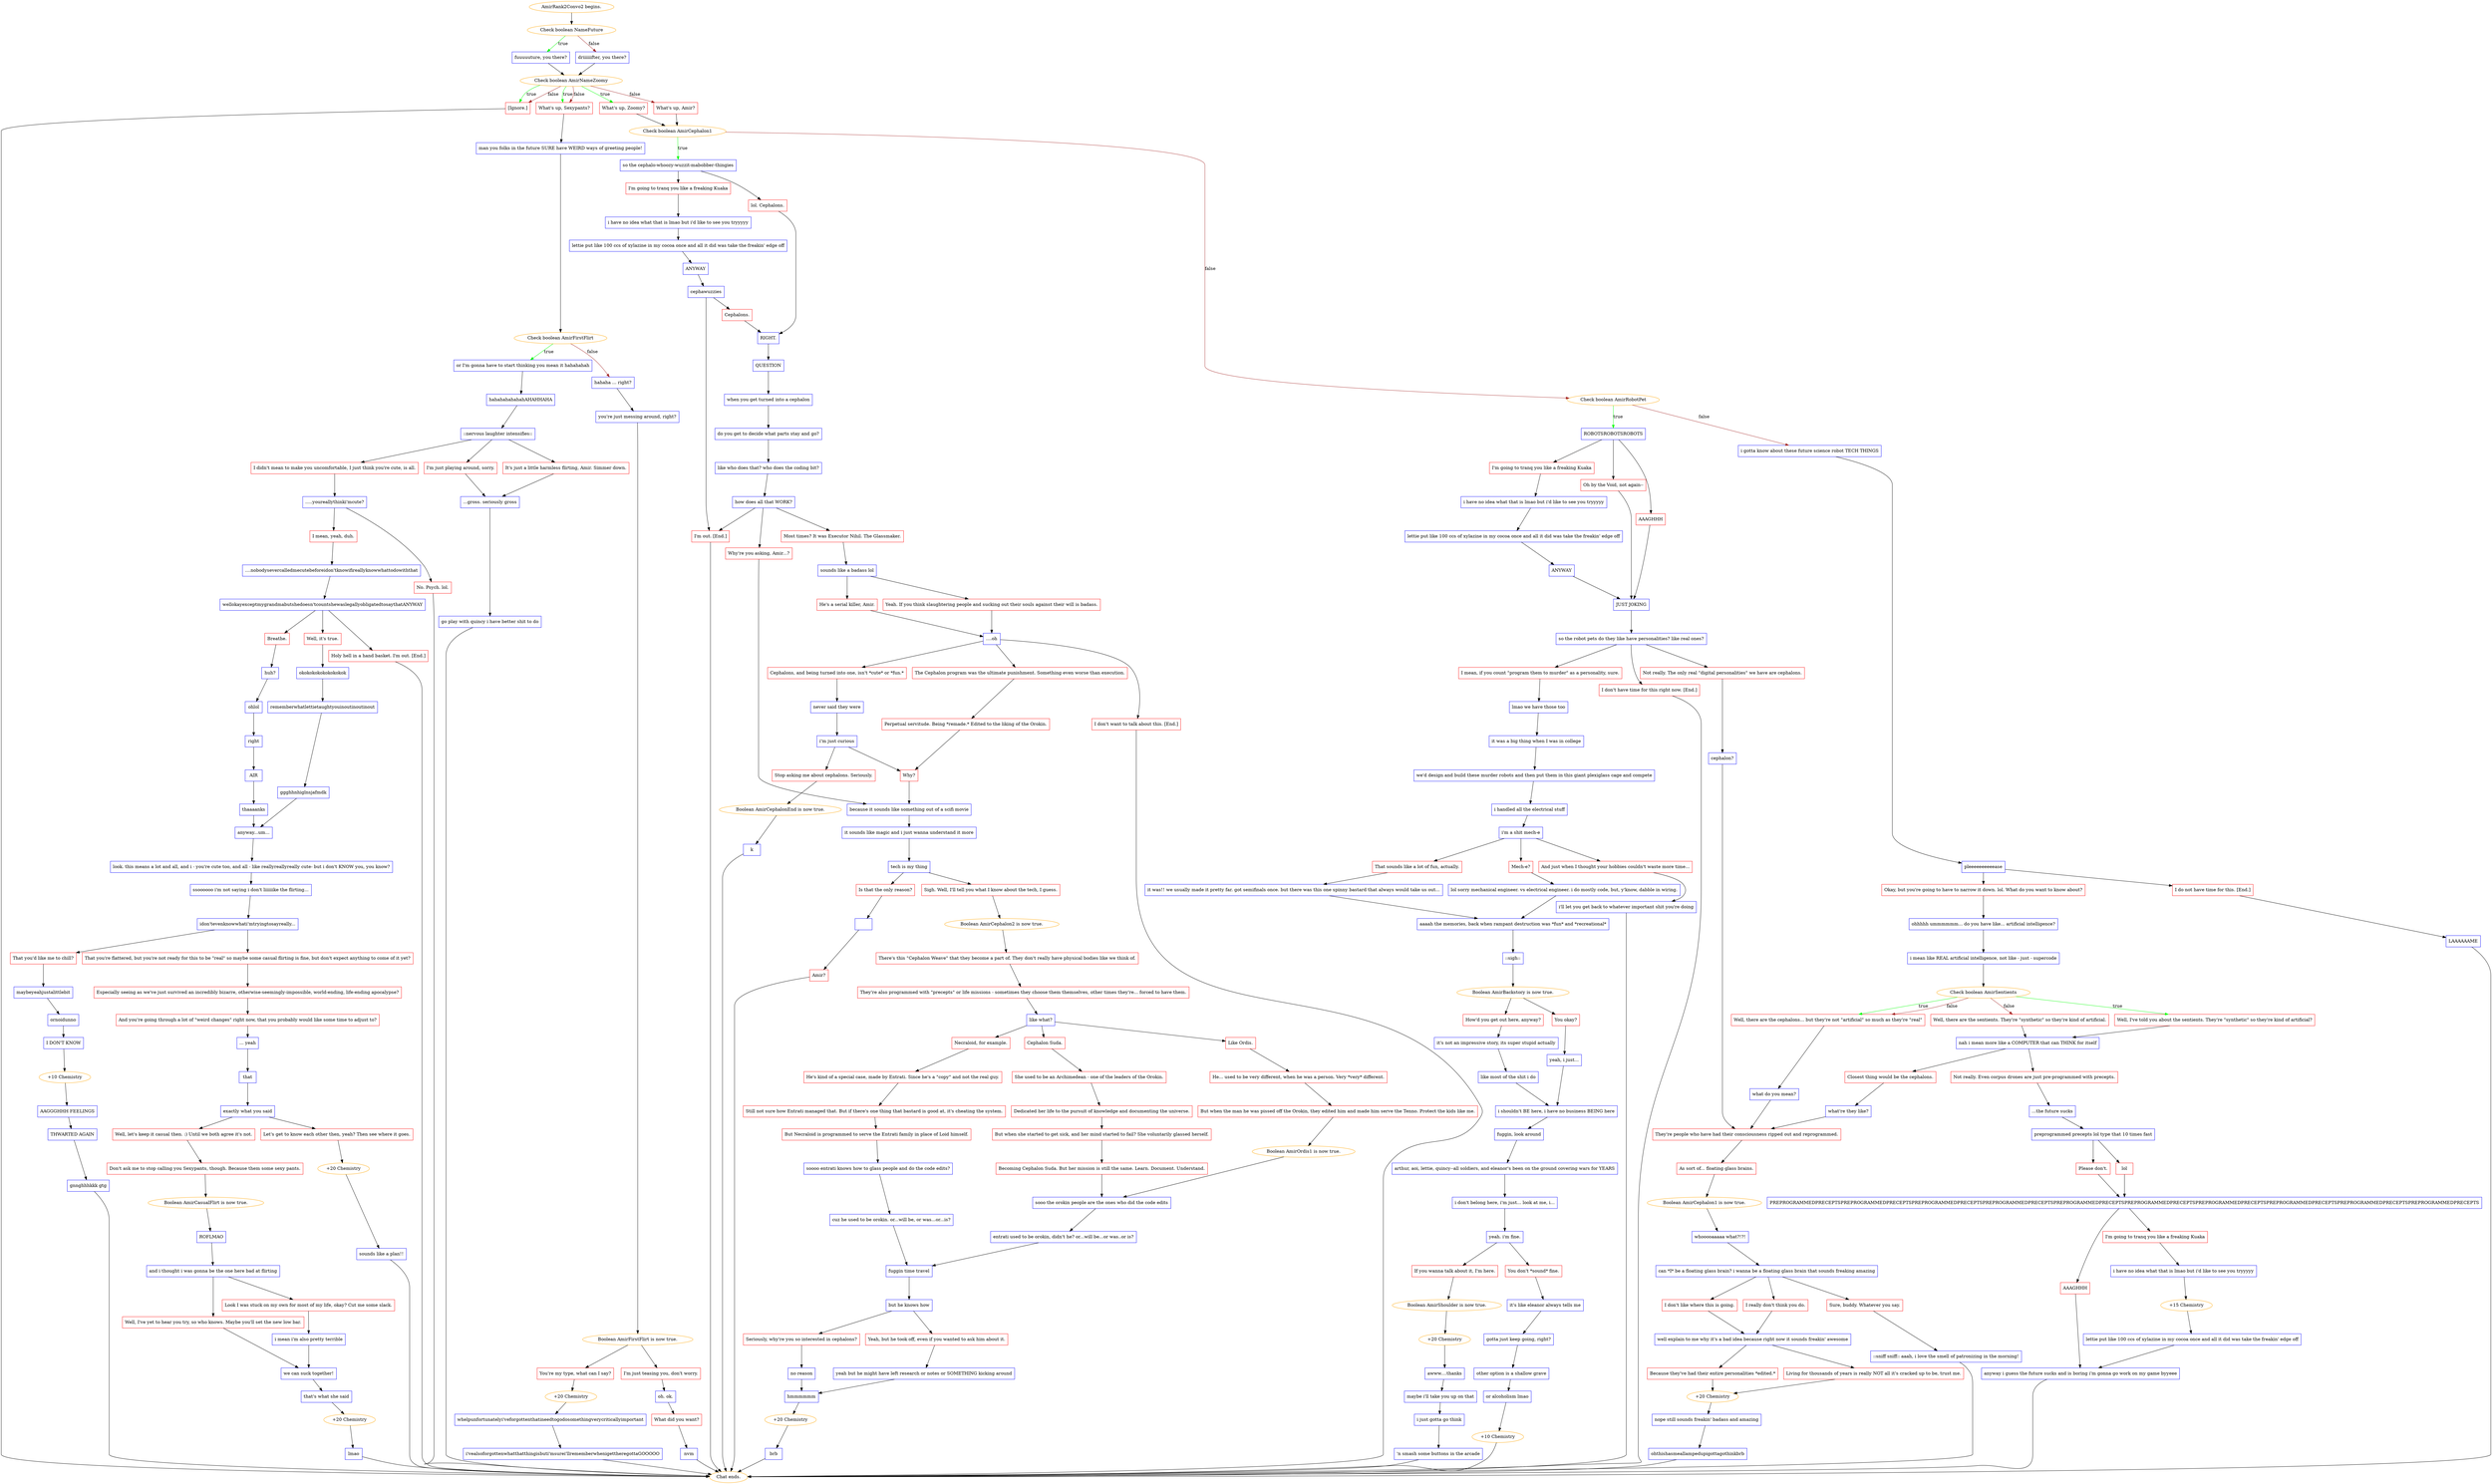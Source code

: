 digraph {
	"AmirRank2Convo2 begins." [color=orange];
		"AmirRank2Convo2 begins." -> j1555648941;
	j1555648941 [label="Check boolean NameFuture",color=orange];
		j1555648941 -> j902447445 [label=true,color=green];
		j1555648941 -> j4025547119 [label=false,color=brown];
	j902447445 [label="fuuuuuture, you there?",shape=box,color=blue];
		j902447445 -> j3096240527;
	j4025547119 [label="driiiiiifter, you there?",shape=box,color=blue];
		j4025547119 -> j3096240527;
	j3096240527 [label="Check boolean AmirNameZoomy",color=orange];
		j3096240527 -> j3426972941 [label=true,color=green];
		j3096240527 -> j81616059 [label=true,color=green];
		j3096240527 -> j1219931307 [label=true,color=green];
		j3096240527 -> j3426972941 [label=false,color=brown];
		j3096240527 -> j81616059 [label=false,color=brown];
		j3096240527 -> j2474767594 [label=false,color=brown];
	j3426972941 [label="[Ignore.]",shape=box,color=red];
		j3426972941 -> "Chat ends.";
	j81616059 [label="What's up, Sexypants?",shape=box,color=red];
		j81616059 -> j635761752;
	j1219931307 [label="What's up, Zoomy?",shape=box,color=red];
		j1219931307 -> j87647369;
	j2474767594 [label="What's up, Amir?",shape=box,color=red];
		j2474767594 -> j87647369;
	"Chat ends." [color=orange];
	j635761752 [label="man you folks in the future SURE have WEIRD ways of greeting people!",shape=box,color=blue];
		j635761752 -> j1575820688;
	j87647369 [label="Check boolean AmirCephalon1",color=orange];
		j87647369 -> j2247572214 [label=true,color=green];
		j87647369 -> j1377197533 [label=false,color=brown];
	j1575820688 [label="Check boolean AmirFirstFlirt",color=orange];
		j1575820688 -> j2492967750 [label=true,color=green];
		j1575820688 -> j2180513813 [label=false,color=brown];
	j2247572214 [label="so the cephalo-whoozy-wuzzit-mabobber-thingies",shape=box,color=blue];
		j2247572214 -> j3242068333;
		j2247572214 -> j1774511241;
	j1377197533 [label="Check boolean AmirRobotPet",color=orange];
		j1377197533 -> j2384250150 [label=true,color=green];
		j1377197533 -> j2008681410 [label=false,color=brown];
	j2492967750 [label="or I'm gonna have to start thinking you mean it hahahahah",shape=box,color=blue];
		j2492967750 -> j353390678;
	j2180513813 [label="hahaha ... right?",shape=box,color=blue];
		j2180513813 -> j1732299749;
	j3242068333 [label="lol. Cephalons.",shape=box,color=red];
		j3242068333 -> j2823376309;
	j1774511241 [label="I'm going to tranq you like a freaking Kuaka",shape=box,color=red];
		j1774511241 -> j1663313160;
	j2384250150 [label="ROBOTSROBOTSROBOTS",shape=box,color=blue];
		j2384250150 -> j1732125497;
		j2384250150 -> j2921246713;
		j2384250150 -> j29035981;
	j2008681410 [label="i gotta know about these future science robot TECH THINGS",shape=box,color=blue];
		j2008681410 -> j2501165129;
	j353390678 [label="hahahahahahahAHAHHAHA",shape=box,color=blue];
		j353390678 -> j116999192;
	j1732299749 [label="you're just messing around, right?",shape=box,color=blue];
		j1732299749 -> j1496595557;
	j2823376309 [label="RIGHT.",shape=box,color=blue];
		j2823376309 -> j4220268199;
	j1663313160 [label="i have no idea what that is lmao but i'd like to see you tryyyyy",shape=box,color=blue];
		j1663313160 -> j3984611591;
	j1732125497 [label="Oh by the Void, not again--",shape=box,color=red];
		j1732125497 -> j3437096347;
	j2921246713 [label="AAAGHHH",shape=box,color=red];
		j2921246713 -> j3437096347;
	j29035981 [label="I'm going to tranq you like a freaking Kuaka",shape=box,color=red];
		j29035981 -> j3505091882;
	j2501165129 [label="pleeeeeeeeeease",shape=box,color=blue];
		j2501165129 -> j563615913;
		j2501165129 -> j2332756976;
	j116999192 [label="::nervous laughter intensifies::",shape=box,color=blue];
		j116999192 -> j2349501847;
		j116999192 -> j3067341522;
		j116999192 -> j1884809784;
	j1496595557 [label="Boolean AmirFirstFlirt is now true.",color=orange];
		j1496595557 -> j1560742663;
		j1496595557 -> j3136974817;
	j4220268199 [label="QUESTION",shape=box,color=blue];
		j4220268199 -> j612809504;
	j3984611591 [label="lettie put like 100 ccs of xylazine in my cocoa once and all it did was take the freakin' edge off",shape=box,color=blue];
		j3984611591 -> j4230271546;
	j3437096347 [label="JUST JOKING",shape=box,color=blue];
		j3437096347 -> j4134060036;
	j3505091882 [label="i have no idea what that is lmao but i'd like to see you tryyyyy",shape=box,color=blue];
		j3505091882 -> j849708635;
	j563615913 [label="I do not have time for this. [End.]",shape=box,color=red];
		j563615913 -> j4141764389;
	j2332756976 [label="Okay, but you're going to have to narrow it down. lol. What do you want to know about?",shape=box,color=red];
		j2332756976 -> j388477182;
	j2349501847 [label="I didn't mean to make you uncomfortable, I just think you're cute, is all.",shape=box,color=red];
		j2349501847 -> j2473998215;
	j3067341522 [label="I'm just playing around, sorry.",shape=box,color=red];
		j3067341522 -> j2333304468;
	j1884809784 [label="It's just a little harmless flirting, Amir. Simmer down.",shape=box,color=red];
		j1884809784 -> j2333304468;
	j1560742663 [label="You're my type, what can I say?",shape=box,color=red];
		j1560742663 -> j1804332586;
	j3136974817 [label="I'm just teasing you, don't worry.",shape=box,color=red];
		j3136974817 -> j2690929033;
	j612809504 [label="when you get turned into a cephalon",shape=box,color=blue];
		j612809504 -> j2045024909;
	j4230271546 [label="ANYWAY",shape=box,color=blue];
		j4230271546 -> j104490292;
	j4134060036 [label="so the robot pets do they like have personalities? like real ones?",shape=box,color=blue];
		j4134060036 -> j2769242352;
		j4134060036 -> j1265254073;
		j4134060036 -> j1380341018;
	j849708635 [label="lettie put like 100 ccs of xylazine in my cocoa once and all it did was take the freakin' edge off",shape=box,color=blue];
		j849708635 -> j354334060;
	j4141764389 [label="LAAAAAAME",shape=box,color=blue];
		j4141764389 -> "Chat ends.";
	j388477182 [label="ohhhhh ummmmmm... do you have like... artificial intelligence?",shape=box,color=blue];
		j388477182 -> j1794351021;
	j2473998215 [label=".....youreallythinki'mcute?",shape=box,color=blue];
		j2473998215 -> j1547910231;
		j2473998215 -> j1797498906;
	j2333304468 [label="...gross. seriously gross",shape=box,color=blue];
		j2333304468 -> j3507420528;
	j1804332586 [label="+20 Chemistry",color=orange];
		j1804332586 -> j1925682466;
	j2690929033 [label="oh. ok.",shape=box,color=blue];
		j2690929033 -> j3305245239;
	j2045024909 [label="do you get to decide what parts stay and go?",shape=box,color=blue];
		j2045024909 -> j154345401;
	j104490292 [label="cephawuzzies",shape=box,color=blue];
		j104490292 -> j3790782829;
		j104490292 -> j1422271777;
	j2769242352 [label="Not really. The only real \"digital personalities\" we have are cephalons.",shape=box,color=red];
		j2769242352 -> j242417200;
	j1265254073 [label="I mean, if you count \"program them to murder\" as a personality, sure.",shape=box,color=red];
		j1265254073 -> j1344651943;
	j1380341018 [label="I don't have time for this right now. [End.]",shape=box,color=red];
		j1380341018 -> "Chat ends.";
	j354334060 [label="ANYWAY",shape=box,color=blue];
		j354334060 -> j3437096347;
	j1794351021 [label="i mean like REAL artificial intelligence, not like - just - supercode",shape=box,color=blue];
		j1794351021 -> j3361290284;
	j1547910231 [label="I mean, yeah, duh.",shape=box,color=red];
		j1547910231 -> j1688007932;
	j1797498906 [label="No. Psych. lol.",shape=box,color=red];
		j1797498906 -> "Chat ends.";
	j3507420528 [label="go play with quincy i have better shit to do",shape=box,color=blue];
		j3507420528 -> "Chat ends.";
	j1925682466 [label="whelpunfortunatelyi'veforgottenthatineedtogodosomethingverycriticallyimportant",shape=box,color=blue];
		j1925682466 -> j706639912;
	j3305245239 [label="What did you want?",shape=box,color=red];
		j3305245239 -> j2431496854;
	j154345401 [label="like who does that? who does the coding bit?",shape=box,color=blue];
		j154345401 -> j133357840;
	j3790782829 [label="Cephalons.",shape=box,color=red];
		j3790782829 -> j2823376309;
	j1422271777 [label="I'm out. [End.]",shape=box,color=red];
		j1422271777 -> "Chat ends.";
	j242417200 [label="cephalon?",shape=box,color=blue];
		j242417200 -> j787236467;
	j1344651943 [label="lmao we have those too",shape=box,color=blue];
		j1344651943 -> j1127121439;
	j3361290284 [label="Check boolean AmirSentients",color=orange];
		j3361290284 -> j303836110 [label=true,color=green];
		j3361290284 -> j1868354248 [label=true,color=green];
		j3361290284 -> j958253757 [label=false,color=brown];
		j3361290284 -> j1868354248 [label=false,color=brown];
	j1688007932 [label="....nobodysevercalledmecutebeforeidon'tknowifireallyknowwhattodowiththat",shape=box,color=blue];
		j1688007932 -> j3842798975;
	j706639912 [label="i'vealsoforgottenwhatthatthingisbuti'msurei'llrememberwhenigettheregottaGOOOOO",shape=box,color=blue];
		j706639912 -> "Chat ends.";
	j2431496854 [label="nvm",shape=box,color=blue];
		j2431496854 -> "Chat ends.";
	j133357840 [label="how does all that WORK?",shape=box,color=blue];
		j133357840 -> j2215552528;
		j133357840 -> j1756834617;
		j133357840 -> j1422271777;
	j787236467 [label="They're people who have had their consciousness ripped out and reprogrammed.",shape=box,color=red];
		j787236467 -> j2972042445;
	j1127121439 [label="it was a big thing when I was in college",shape=box,color=blue];
		j1127121439 -> j2460266426;
	j303836110 [label="Well, I've told you about the sentients. They're \"synthetic\" so they're kind of artificial?",shape=box,color=red];
		j303836110 -> j2661278201;
	j1868354248 [label="Well, there are the cephalons... but they're not \"artificial\" so much as they're \"real\"",shape=box,color=red];
		j1868354248 -> j3210579249;
	j958253757 [label="Well, there are the sentients. They're \"synthetic\" so they're kind of artificial.",shape=box,color=red];
		j958253757 -> j2661278201;
	j3842798975 [label="wellokayexceptmygrandmabutshedoesn'tcountshewaslegallyobligatedtosaythatANYWAY",shape=box,color=blue];
		j3842798975 -> j2898852106;
		j3842798975 -> j1804473593;
		j3842798975 -> j2797944765;
	j2215552528 [label="Most times? It was Executor Nihil. The Glassmaker.",shape=box,color=red];
		j2215552528 -> j1971052270;
	j1756834617 [label="Why're you asking, Amir...?",shape=box,color=red];
		j1756834617 -> j2671844834;
	j2972042445 [label="As sort of... floating glass brains.",shape=box,color=red];
		j2972042445 -> j12698828;
	j2460266426 [label="we'd design and build these murder robots and then put them in this giant plexiglass cage and compete",shape=box,color=blue];
		j2460266426 -> j3216851865;
	j2661278201 [label="nah i mean more like a COMPUTER that can THINK for itself",shape=box,color=blue];
		j2661278201 -> j595091295;
		j2661278201 -> j3771194325;
	j3210579249 [label="what do you mean?",shape=box,color=blue];
		j3210579249 -> j787236467;
	j2898852106 [label="Breathe.",shape=box,color=red];
		j2898852106 -> j3761456797;
	j1804473593 [label="Well, it's true.",shape=box,color=red];
		j1804473593 -> j4216700071;
	j2797944765 [label="Holy hell in a hand basket. I'm out. [End.]",shape=box,color=red];
		j2797944765 -> "Chat ends.";
	j1971052270 [label="sounds like a badass lol",shape=box,color=blue];
		j1971052270 -> j2157685013;
		j1971052270 -> j760361744;
	j2671844834 [label="because it sounds like something out of a scifi movie",shape=box,color=blue];
		j2671844834 -> j4019790603;
	j12698828 [label="Boolean AmirCephalon1 is now true.",color=orange];
		j12698828 -> j3566019124;
	j3216851865 [label="i handled all the electrical stuff",shape=box,color=blue];
		j3216851865 -> j4020635593;
	j595091295 [label="Closest thing would be the cephalons.",shape=box,color=red];
		j595091295 -> j3629315232;
	j3771194325 [label="Not really. Even corpus drones are just pre-programmed with precepts.",shape=box,color=red];
		j3771194325 -> j2038281945;
	j3761456797 [label="huh?",shape=box,color=blue];
		j3761456797 -> j3803059937;
	j4216700071 [label="okokokokokokokokok",shape=box,color=blue];
		j4216700071 -> j228810838;
	j2157685013 [label="Yeah. If you think slaughtering people and sucking out their souls against their will is badass.",shape=box,color=red];
		j2157685013 -> j2794303847;
	j760361744 [label="He's a serial killer, Amir.",shape=box,color=red];
		j760361744 -> j2794303847;
	j4019790603 [label="it sounds like magic and i just wanna understand it more",shape=box,color=blue];
		j4019790603 -> j1672139676;
	j3566019124 [label="whooooaaaaa what?!?!",shape=box,color=blue];
		j3566019124 -> j3456397336;
	j4020635593 [label="i'm a shit mech-e",shape=box,color=blue];
		j4020635593 -> j589595832;
		j4020635593 -> j3797799424;
		j4020635593 -> j1578293483;
	j3629315232 [label="what're they like?",shape=box,color=blue];
		j3629315232 -> j787236467;
	j2038281945 [label="...the future sucks",shape=box,color=blue];
		j2038281945 -> j1929872973;
	j3803059937 [label="ohlol",shape=box,color=blue];
		j3803059937 -> j2102128189;
	j228810838 [label="rememberwhatlettietaughtyouinoutinoutinout",shape=box,color=blue];
		j228810838 -> j994900477;
	j2794303847 [label="....oh",shape=box,color=blue];
		j2794303847 -> j4287416289;
		j2794303847 -> j3297279522;
		j2794303847 -> j1141348890;
	j1672139676 [label="tech is my thing",shape=box,color=blue];
		j1672139676 -> j598522199;
		j1672139676 -> j1225409144;
	j3456397336 [label="can *I* be a floating glass brain? i wanna be a floating glass brain that sounds freaking amazing",shape=box,color=blue];
		j3456397336 -> j3684757538;
		j3456397336 -> j3682702157;
		j3456397336 -> j2848139700;
	j589595832 [label="Mech-e?",shape=box,color=red];
		j589595832 -> j2969570267;
	j3797799424 [label="That sounds like a lot of fun, actually.",shape=box,color=red];
		j3797799424 -> j3536157154;
	j1578293483 [label="And just when I thought your hobbies couldn't waste more time...",shape=box,color=red];
		j1578293483 -> j2910205368;
	j1929872973 [label="preprogrammed precepts lol type that 10 times fast",shape=box,color=blue];
		j1929872973 -> j1534328877;
		j1929872973 -> j2194830633;
	j2102128189 [label="right",shape=box,color=blue];
		j2102128189 -> j3130829937;
	j994900477 [label="ggghhnhiglnsjafmdk",shape=box,color=blue];
		j994900477 -> j1965811100;
	j4287416289 [label="Cephalons, and being turned into one, isn't *cute* or *fun.*",shape=box,color=red];
		j4287416289 -> j4047441103;
	j3297279522 [label="I don't want to talk about this. [End.]",shape=box,color=red];
		j3297279522 -> "Chat ends.";
	j1141348890 [label="The Cephalon program was the ultimate punishment. Something even worse than execution.",shape=box,color=red];
		j1141348890 -> j2376374929;
	j598522199 [label="Is that the only reason?",shape=box,color=red];
		j598522199 -> j3956974090;
	j1225409144 [label="Sigh. Well, I'll tell you what I know about the tech, I guess.",shape=box,color=red];
		j1225409144 -> j1577622372;
	j3684757538 [label="I don't like where this is going.",shape=box,color=red];
		j3684757538 -> j4000293770;
	j3682702157 [label="I really don't think you do.",shape=box,color=red];
		j3682702157 -> j4000293770;
	j2848139700 [label="Sure, buddy. Whatever you say.",shape=box,color=red];
		j2848139700 -> j557259597;
	j2969570267 [label="lol sorry mechanical engineer. vs electrical engineer. i do mostly code, but, y'know, dabble in wiring.",shape=box,color=blue];
		j2969570267 -> j197837599;
	j3536157154 [label="it was!! we usually made it pretty far. got semifinals once. but there was this one spinny bastard that always would take us out...",shape=box,color=blue];
		j3536157154 -> j197837599;
	j2910205368 [label="i'll let you get back to whatever important shit you're doing",shape=box,color=blue];
		j2910205368 -> "Chat ends.";
	j1534328877 [label="lol",shape=box,color=red];
		j1534328877 -> j531572921;
	j2194830633 [label="Please don't.",shape=box,color=red];
		j2194830633 -> j531572921;
	j3130829937 [label="AIR",shape=box,color=blue];
		j3130829937 -> j3412883775;
	j1965811100 [label="anyway...um...",shape=box,color=blue];
		j1965811100 -> j957536249;
	j4047441103 [label="never said they were",shape=box,color=blue];
		j4047441103 -> j4010087135;
	j2376374929 [label="Perpetual servitude. Being *remade.* Edited to the liking of the Orokin.",shape=box,color=red];
		j2376374929 -> j162774722;
	j3956974090 [label="  ",shape=box,color=blue];
		j3956974090 -> j2228253618;
	j1577622372 [label="Boolean AmirCephalon2 is now true.",color=orange];
		j1577622372 -> j377976082;
	j4000293770 [label="well explain to me why it's a bad idea because right now it sounds freakin' awesome",shape=box,color=blue];
		j4000293770 -> j2906028831;
		j4000293770 -> j1107650584;
	j557259597 [label="::sniff sniff:: aaah, i love the smell of patronizing in the morning!",shape=box,color=blue];
		j557259597 -> "Chat ends.";
	j197837599 [label="aaaah the memories, back when rampant destruction was *fun* and *recreational*",shape=box,color=blue];
		j197837599 -> j3495229671;
	j531572921 [label="PREPROGRAMMEDPRECEPTSPREPROGRAMMEDPRECEPTSPREPROGRAMMEDPRECEPTSPREPROGRAMMEDPRECEPTSPREPROGRAMMEDPRECEPTSPREPROGRAMMEDPRECEPTSPREPROGRAMMEDPRECEPTSPREPROGRAMMEDPRECEPTSPREPROGRAMMEDPRECEPTSPREPROGRAMMEDPRECEPTS",shape=box,color=blue];
		j531572921 -> j3688309503;
		j531572921 -> j4174509184;
	j3412883775 [label="thaaaanks",shape=box,color=blue];
		j3412883775 -> j1965811100;
	j957536249 [label="look. this means a lot and all, and i - you're cute too, and all - like reallyreallyreally cute- but i don't KNOW you, you know?",shape=box,color=blue];
		j957536249 -> j4233134042;
	j4010087135 [label="i'm just curious",shape=box,color=blue];
		j4010087135 -> j162774722;
		j4010087135 -> j2936208908;
	j162774722 [label="Why?",shape=box,color=red];
		j162774722 -> j2671844834;
	j2228253618 [label="Amir?",shape=box,color=red];
		j2228253618 -> "Chat ends.";
	j377976082 [label="There's this \"Cephalon Weave\" that they become a part of. They don't really have physical bodies like we think of.",shape=box,color=red];
		j377976082 -> j1331488751;
	j2906028831 [label="Because they've had their entire personalities *edited.*",shape=box,color=red];
		j2906028831 -> j1802654725;
	j1107650584 [label="Living for thousands of years is really NOT all it's cracked up to be, trust me.",shape=box,color=red];
		j1107650584 -> j1802654725;
	j3495229671 [label="::sigh::",shape=box,color=blue];
		j3495229671 -> j2341517216;
	j3688309503 [label="I'm going to tranq you like a freaking Kuaka",shape=box,color=red];
		j3688309503 -> j3242375290;
	j4174509184 [label="AAAGHHH",shape=box,color=red];
		j4174509184 -> j1171777537;
	j4233134042 [label="ssoooooo i'm not saying i don't liiiiiike the flirting...",shape=box,color=blue];
		j4233134042 -> j731921763;
	j2936208908 [label="Stop asking me about cephalons. Seriously.",shape=box,color=red];
		j2936208908 -> j807090756;
	j1331488751 [label="They're also programmed with \"precepts\" or life missions - sometimes they choose them themselves, other times they're... forced to have them.",shape=box,color=red];
		j1331488751 -> j1437015333;
	j1802654725 [label="+20 Chemistry",color=orange];
		j1802654725 -> j861840756;
	j2341517216 [label="Boolean AmirBackstory is now true.",color=orange];
		j2341517216 -> j1488917397;
		j2341517216 -> j2816974253;
	j3242375290 [label="i have no idea what that is lmao but i'd like to see you tryyyyy",shape=box,color=blue];
		j3242375290 -> j3085920795;
	j1171777537 [label="anyway i guess the future sucks and is boring i'm gonna go work on my game byyeee",shape=box,color=blue];
		j1171777537 -> "Chat ends.";
	j731921763 [label="idon'tevenknowwhati'mtryingtosayreally...",shape=box,color=blue];
		j731921763 -> j1064656555;
		j731921763 -> j3604869905;
	j807090756 [label="Boolean AmirCephalonEnd is now true.",color=orange];
		j807090756 -> j4033914091;
	j1437015333 [label="like what?",shape=box,color=blue];
		j1437015333 -> j2353154362;
		j1437015333 -> j4174091260;
		j1437015333 -> j2382859972;
	j861840756 [label="nope still sounds freakin' badass and amazing",shape=box,color=blue];
		j861840756 -> j1901762246;
	j1488917397 [label="You okay?",shape=box,color=red];
		j1488917397 -> j1522629275;
	j2816974253 [label="How'd you get out here, anyway?",shape=box,color=red];
		j2816974253 -> j1350096527;
	j3085920795 [label="+15 Chemistry",color=orange];
		j3085920795 -> j1793463212;
	j1064656555 [label="That you're flattered, but you're not ready for this to be \"real\" so maybe some casual flirting is fine, but don't expect anything to come of it yet?",shape=box,color=red];
		j1064656555 -> j3329024915;
	j3604869905 [label="That you'd like me to chill?",shape=box,color=red];
		j3604869905 -> j269681562;
	j4033914091 [label="k",shape=box,color=blue];
		j4033914091 -> "Chat ends.";
	j2353154362 [label="Like Ordis.",shape=box,color=red];
		j2353154362 -> j1217026958;
	j4174091260 [label="Cephalon Suda.",shape=box,color=red];
		j4174091260 -> j390738528;
	j2382859972 [label="Necraloid, for example.",shape=box,color=red];
		j2382859972 -> j1899064964;
	j1901762246 [label="ohthishasmeallampedupigottagothinkbrb",shape=box,color=blue];
		j1901762246 -> "Chat ends.";
	j1522629275 [label="yeah, i just...",shape=box,color=blue];
		j1522629275 -> j3871686108;
	j1350096527 [label="it's not an impressive story, its super stupid actually",shape=box,color=blue];
		j1350096527 -> j3454305784;
	j1793463212 [label="lettie put like 100 ccs of xylazine in my cocoa once and all it did was take the freakin' edge off",shape=box,color=blue];
		j1793463212 -> j1171777537;
	j3329024915 [label="Especially seeing as we've just survived an incredibly bizarre, otherwise-seemingly-impossible, world-ending, life-ending apocalypse?",shape=box,color=red];
		j3329024915 -> j516512333;
	j269681562 [label="maybeyeahjustalittlebit",shape=box,color=blue];
		j269681562 -> j1134571471;
	j1217026958 [label="He... used to be very different, when he was a person. Very *very* different.",shape=box,color=red];
		j1217026958 -> j1603747;
	j390738528 [label="She used to be an Archimedean - one of the leaders of the Orokin.",shape=box,color=red];
		j390738528 -> j3427778175;
	j1899064964 [label="He's kind of a special case, made by Entrati. Since he's a \"copy\" and not the real guy.",shape=box,color=red];
		j1899064964 -> j2285111925;
	j3871686108 [label="i shouldn't BE here, i have no business BEING here",shape=box,color=blue];
		j3871686108 -> j3699913557;
	j3454305784 [label="like most of the shit i do",shape=box,color=blue];
		j3454305784 -> j3871686108;
	j516512333 [label="And you're going through a lot of \"weird changes\" right now, that you probably would like some time to adjust to?",shape=box,color=red];
		j516512333 -> j772296369;
	j1134571471 [label="ornoidunno",shape=box,color=blue];
		j1134571471 -> j4269600066;
	j1603747 [label="But when the man he was pissed off the Orokin, they edited him and made him serve the Tenno. Protect the kids like me.",shape=box,color=red];
		j1603747 -> j1453500380;
	j3427778175 [label="Dedicated her life to the pursuit of knowledge and documenting the universe.",shape=box,color=red];
		j3427778175 -> j3551386184;
	j2285111925 [label="Still not sure how Entrati managed that. But if there's one thing that bastard is good at, it's cheating the system.",shape=box,color=red];
		j2285111925 -> j2763488179;
	j3699913557 [label="fuggin, look around",shape=box,color=blue];
		j3699913557 -> j3275369632;
	j772296369 [label="... yeah",shape=box,color=blue];
		j772296369 -> j1038000580;
	j4269600066 [label="I DON'T KNOW",shape=box,color=blue];
		j4269600066 -> j1353952505;
	j1453500380 [label="Boolean AmirOrdis1 is now true.",color=orange];
		j1453500380 -> j3504615250;
	j3551386184 [label="But when she started to get sick, and her mind started to fail? She voluntarily glassed herself.",shape=box,color=red];
		j3551386184 -> j1056995511;
	j2763488179 [label="But Necraloid is programmed to serve the Entrati family in place of Loid himself.",shape=box,color=red];
		j2763488179 -> j2949377859;
	j3275369632 [label="arthur, aoi, lettie, quincy--all soldiers, and eleanor's been on the ground covering wars for YEARS",shape=box,color=blue];
		j3275369632 -> j3113421905;
	j1038000580 [label="that",shape=box,color=blue];
		j1038000580 -> j2025065584;
	j1353952505 [label="+10 Chemistry",color=orange];
		j1353952505 -> j405860198;
	j3504615250 [label="sooo the orokin people are the ones who did the code edits",shape=box,color=blue];
		j3504615250 -> j3195889095;
	j1056995511 [label="Becoming Cephalon Suda. But her mission is still the same. Learn. Document. Understand.",shape=box,color=red];
		j1056995511 -> j3504615250;
	j2949377859 [label="soooo entrati knows how to glass people and do the code edits?",shape=box,color=blue];
		j2949377859 -> j3487931985;
	j3113421905 [label="i don't belong here, i'm just... look at me, i...",shape=box,color=blue];
		j3113421905 -> j3431403183;
	j2025065584 [label="exactly what you said",shape=box,color=blue];
		j2025065584 -> j3216327711;
		j2025065584 -> j997538121;
	j405860198 [label="AAGGGHHH FEELINGS",shape=box,color=blue];
		j405860198 -> j1002197851;
	j3195889095 [label="entrati used to be orokin, didn't he? or...will be...or was..or is?",shape=box,color=blue];
		j3195889095 -> j2621012539;
	j3487931985 [label="cuz he used to be orokin. or...will be, or was...or...is?",shape=box,color=blue];
		j3487931985 -> j2621012539;
	j3431403183 [label="yeah. i'm fine.",shape=box,color=blue];
		j3431403183 -> j773047351;
		j3431403183 -> j3039014524;
	j3216327711 [label="Let's get to know each other then, yeah? Then see where it goes.",shape=box,color=red];
		j3216327711 -> j4014659892;
	j997538121 [label="Well, let's keep it casual then. :) Until we both agree it's not.",shape=box,color=red];
		j997538121 -> j3517052893;
	j1002197851 [label="THWARTED AGAIN",shape=box,color=blue];
		j1002197851 -> j523068310;
	j2621012539 [label="fuggin time travel",shape=box,color=blue];
		j2621012539 -> j1244415801;
	j773047351 [label="If you wanna talk about it, I'm here.",shape=box,color=red];
		j773047351 -> j1990643751;
	j3039014524 [label="You don't *sound* fine.",shape=box,color=red];
		j3039014524 -> j739242430;
	j4014659892 [label="+20 Chemistry",color=orange];
		j4014659892 -> j4206508853;
	j3517052893 [label="Don't ask me to stop calling you Sexypants, though. Because them some sexy pants.",shape=box,color=red];
		j3517052893 -> j2023281637;
	j523068310 [label="gnnghhhkkk gtg",shape=box,color=blue];
		j523068310 -> "Chat ends.";
	j1244415801 [label="but he knows how",shape=box,color=blue];
		j1244415801 -> j1977384570;
		j1244415801 -> j474243569;
	j1990643751 [label="Boolean AmirShoulder is now true.",color=orange];
		j1990643751 -> j122531549;
	j739242430 [label="it's like eleanor always tells me",shape=box,color=blue];
		j739242430 -> j4200072591;
	j4206508853 [label="sounds like a plan!!",shape=box,color=blue];
		j4206508853 -> "Chat ends.";
	j2023281637 [label="Boolean AmirCasualFlirt is now true.",color=orange];
		j2023281637 -> j4018302448;
	j1977384570 [label="Yeah, but he took off, even if you wanted to ask him about it.",shape=box,color=red];
		j1977384570 -> j3199938658;
	j474243569 [label="Seriously, why're you so interested in cephalons?",shape=box,color=red];
		j474243569 -> j556710091;
	j122531549 [label="+20 Chemistry",color=orange];
		j122531549 -> j1403161183;
	j4200072591 [label="gotta just keep going, right?",shape=box,color=blue];
		j4200072591 -> j2085237897;
	j4018302448 [label="ROFLMAO",shape=box,color=blue];
		j4018302448 -> j3211990198;
	j3199938658 [label="yeah but he might have left research or notes or SOMETHING kicking around",shape=box,color=blue];
		j3199938658 -> j152395155;
	j556710091 [label="no reason",shape=box,color=blue];
		j556710091 -> j152395155;
	j1403161183 [label="awww....thanks",shape=box,color=blue];
		j1403161183 -> j825129975;
	j2085237897 [label="other option is a shallow grave",shape=box,color=blue];
		j2085237897 -> j449836483;
	j3211990198 [label="and i thought i was gonna be the one here bad at flirting",shape=box,color=blue];
		j3211990198 -> j3632119757;
		j3211990198 -> j3822185813;
	j152395155 [label="hmmmmmm",shape=box,color=blue];
		j152395155 -> j3104392948;
	j825129975 [label="maybe i'll take you up on that",shape=box,color=blue];
		j825129975 -> j3034218031;
	j449836483 [label="or alcoholism lmao",shape=box,color=blue];
		j449836483 -> j1933300832;
	j3632119757 [label="Well, I've yet to hear you try, so who knows. Maybe you'll set the new low bar.",shape=box,color=red];
		j3632119757 -> j2963505793;
	j3822185813 [label="Look I was stuck on my own for most of my life, okay? Cut me some slack.",shape=box,color=red];
		j3822185813 -> j689586232;
	j3104392948 [label="+20 Chemistry",color=orange];
		j3104392948 -> j3027232457;
	j3034218031 [label="i just gotta go think",shape=box,color=blue];
		j3034218031 -> j394961458;
	j1933300832 [label="+10 Chemistry",color=orange];
		j1933300832 -> "Chat ends.";
	j2963505793 [label="we can suck together!",shape=box,color=blue];
		j2963505793 -> j4046385865;
	j689586232 [label="i mean i'm also pretty terrible",shape=box,color=blue];
		j689586232 -> j2963505793;
	j3027232457 [label="brb",shape=box,color=blue];
		j3027232457 -> "Chat ends.";
	j394961458 [label="'n smash some buttons in the arcade",shape=box,color=blue];
		j394961458 -> "Chat ends.";
	j4046385865 [label="that's what she said",shape=box,color=blue];
		j4046385865 -> j2251546872;
	j2251546872 [label="+20 Chemistry",color=orange];
		j2251546872 -> j1868894267;
	j1868894267 [label="lmao",shape=box,color=blue];
		j1868894267 -> "Chat ends.";
}